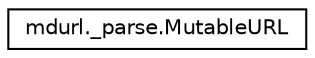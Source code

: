digraph "Graphical Class Hierarchy"
{
 // LATEX_PDF_SIZE
  edge [fontname="Helvetica",fontsize="10",labelfontname="Helvetica",labelfontsize="10"];
  node [fontname="Helvetica",fontsize="10",shape=record];
  rankdir="LR";
  Node0 [label="mdurl._parse.MutableURL",height=0.2,width=0.4,color="black", fillcolor="white", style="filled",URL="$classmdurl_1_1__parse_1_1MutableURL.html",tooltip=" "];
}
